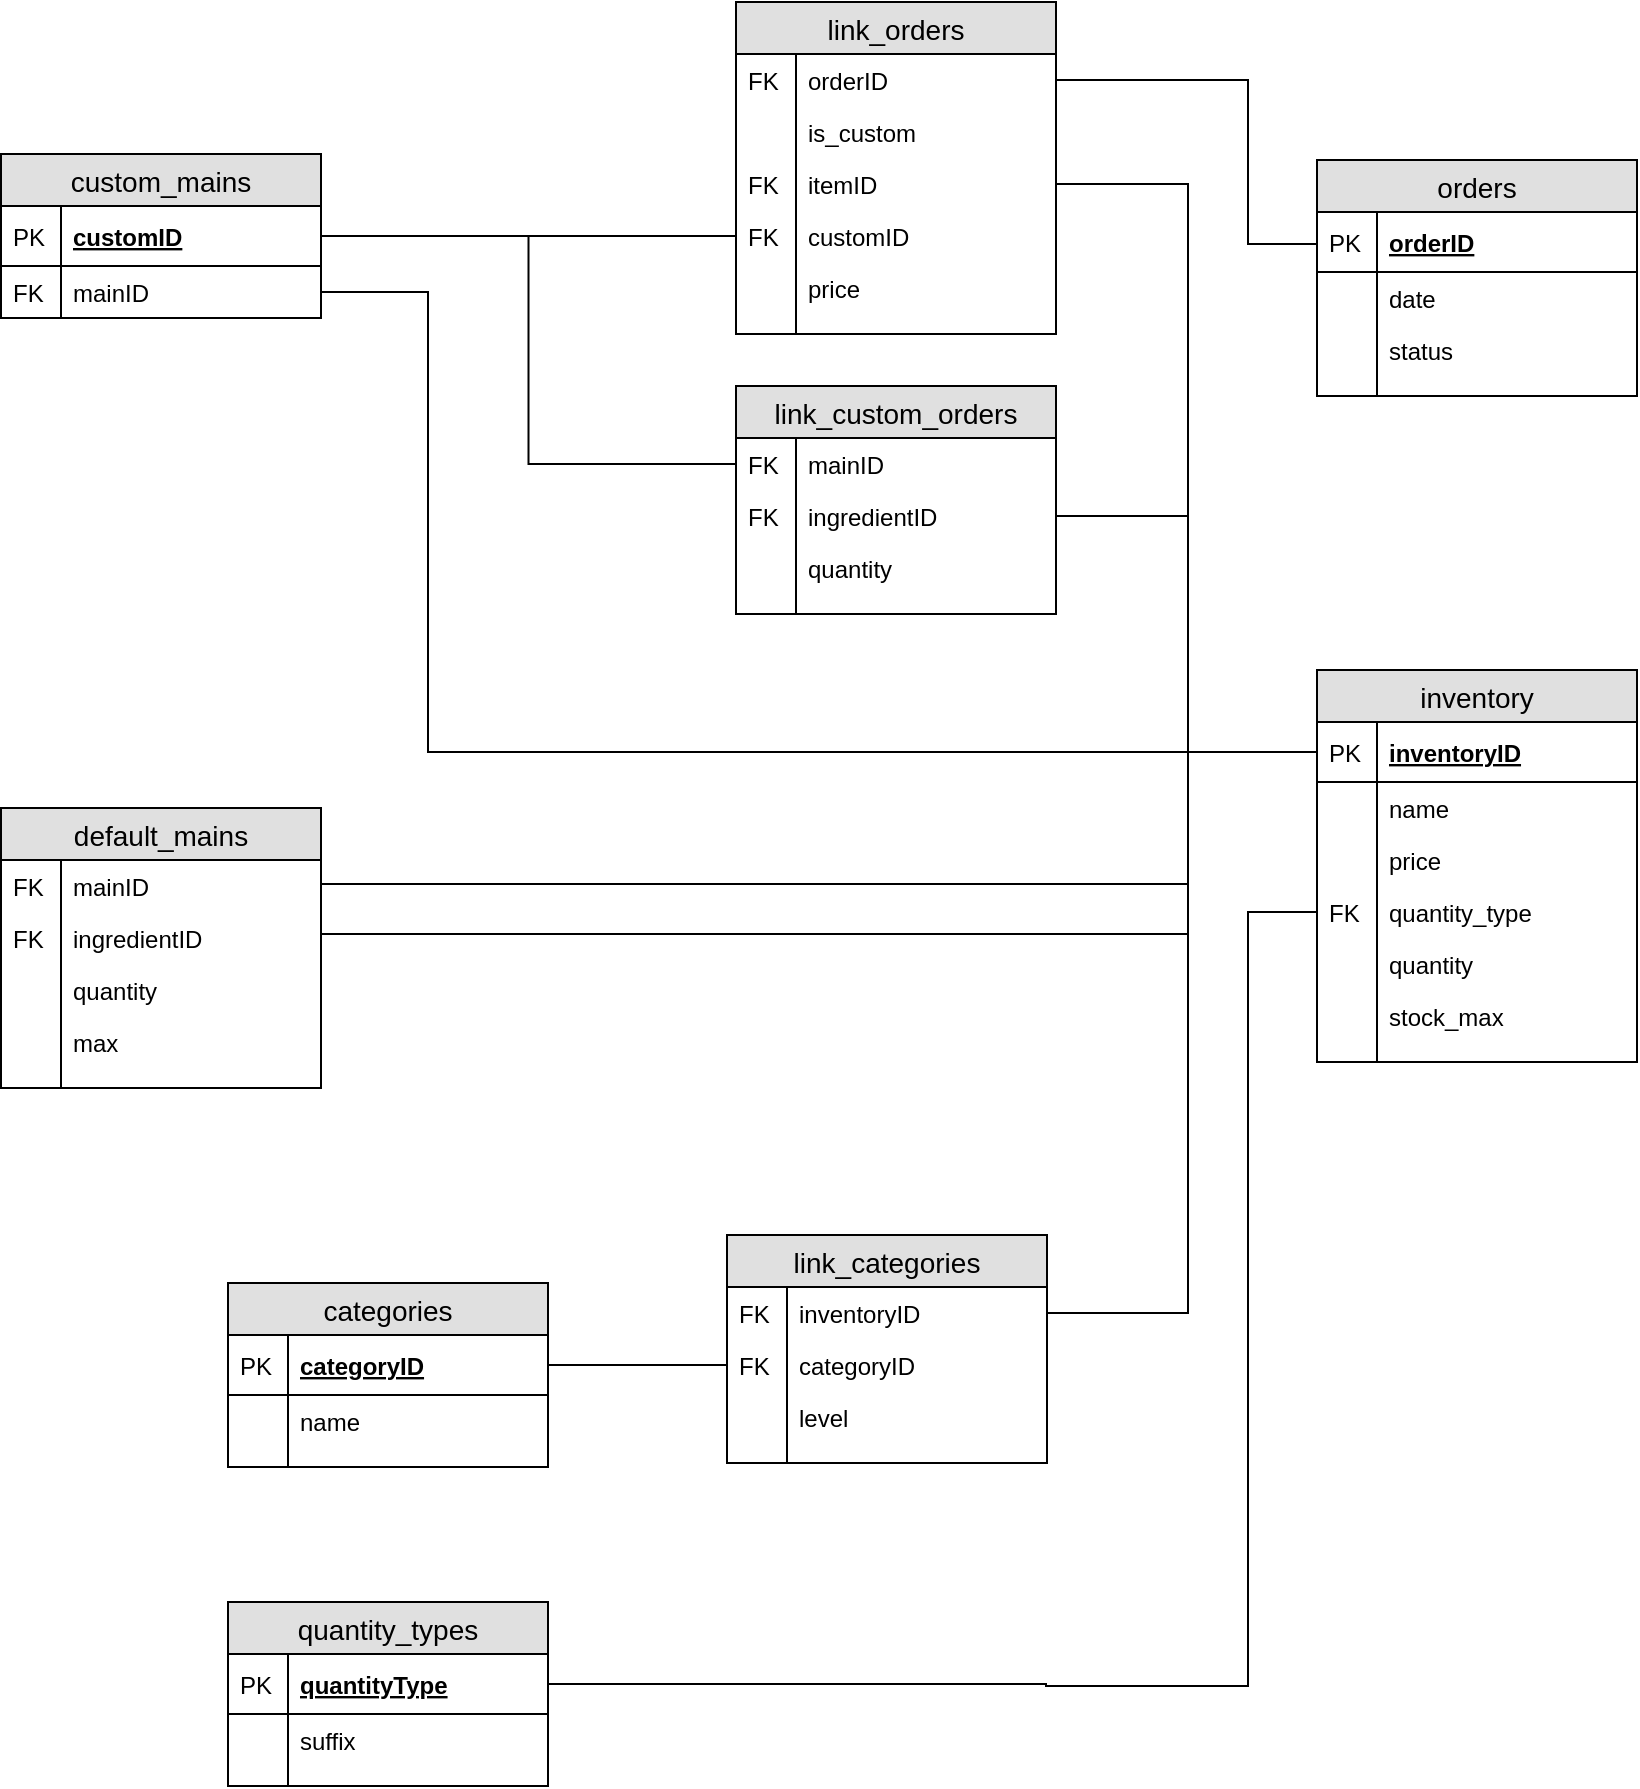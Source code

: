 <mxfile version="10.4.2"><diagram id="dgD5Felrx4GXBf240Mv9" name="Page-1"><mxGraphModel dx="1683" dy="2155" grid="0" gridSize="10" guides="1" tooltips="1" connect="1" arrows="1" fold="1" page="1" pageScale="1" pageWidth="800" pageHeight="1100" math="0" shadow="0"><root><mxCell id="0"/><mxCell id="1" parent="0"/><mxCell id="mhwOMoojBJf0Ck50rJVQ-7" value="link_custom_orders" style="swimlane;fontStyle=0;childLayout=stackLayout;horizontal=1;startSize=26;fillColor=#e0e0e0;horizontalStack=0;resizeParent=1;resizeParentMax=0;resizeLast=0;collapsible=1;marginBottom=0;swimlaneFillColor=#ffffff;align=center;fontSize=14;" parent="1" vertex="1"><mxGeometry x="644" y="157" width="160" height="114" as="geometry"/></mxCell><mxCell id="mhwOMoojBJf0Ck50rJVQ-10" value="mainID" style="shape=partialRectangle;top=0;left=0;right=0;bottom=0;align=left;verticalAlign=top;fillColor=none;spacingLeft=34;spacingRight=4;overflow=hidden;rotatable=0;points=[[0,0.5],[1,0.5]];portConstraint=eastwest;dropTarget=0;fontSize=12;" parent="mhwOMoojBJf0Ck50rJVQ-7" vertex="1"><mxGeometry y="26" width="160" height="26" as="geometry"/></mxCell><mxCell id="mhwOMoojBJf0Ck50rJVQ-11" value="FK" style="shape=partialRectangle;top=0;left=0;bottom=0;fillColor=none;align=left;verticalAlign=top;spacingLeft=4;spacingRight=4;overflow=hidden;rotatable=0;points=[];portConstraint=eastwest;part=1;fontSize=12;" parent="mhwOMoojBJf0Ck50rJVQ-10" vertex="1" connectable="0"><mxGeometry width="30" height="26" as="geometry"/></mxCell><mxCell id="mhwOMoojBJf0Ck50rJVQ-12" value="ingredientID" style="shape=partialRectangle;top=0;left=0;right=0;bottom=0;align=left;verticalAlign=top;fillColor=none;spacingLeft=34;spacingRight=4;overflow=hidden;rotatable=0;points=[[0,0.5],[1,0.5]];portConstraint=eastwest;dropTarget=0;fontSize=12;" parent="mhwOMoojBJf0Ck50rJVQ-7" vertex="1"><mxGeometry y="52" width="160" height="26" as="geometry"/></mxCell><mxCell id="mhwOMoojBJf0Ck50rJVQ-13" value="FK" style="shape=partialRectangle;top=0;left=0;bottom=0;fillColor=none;align=left;verticalAlign=top;spacingLeft=4;spacingRight=4;overflow=hidden;rotatable=0;points=[];portConstraint=eastwest;part=1;fontSize=12;" parent="mhwOMoojBJf0Ck50rJVQ-12" vertex="1" connectable="0"><mxGeometry width="30" height="26" as="geometry"/></mxCell><mxCell id="mhwOMoojBJf0Ck50rJVQ-14" value="quantity" style="shape=partialRectangle;top=0;left=0;right=0;bottom=0;align=left;verticalAlign=top;fillColor=none;spacingLeft=34;spacingRight=4;overflow=hidden;rotatable=0;points=[[0,0.5],[1,0.5]];portConstraint=eastwest;dropTarget=0;fontSize=12;" parent="mhwOMoojBJf0Ck50rJVQ-7" vertex="1"><mxGeometry y="78" width="160" height="26" as="geometry"/></mxCell><mxCell id="mhwOMoojBJf0Ck50rJVQ-15" value="" style="shape=partialRectangle;top=0;left=0;bottom=0;fillColor=none;align=left;verticalAlign=top;spacingLeft=4;spacingRight=4;overflow=hidden;rotatable=0;points=[];portConstraint=eastwest;part=1;fontSize=12;" parent="mhwOMoojBJf0Ck50rJVQ-14" vertex="1" connectable="0"><mxGeometry width="30" height="26" as="geometry"/></mxCell><mxCell id="mhwOMoojBJf0Ck50rJVQ-16" value="" style="shape=partialRectangle;top=0;left=0;right=0;bottom=0;align=left;verticalAlign=top;fillColor=none;spacingLeft=34;spacingRight=4;overflow=hidden;rotatable=0;points=[[0,0.5],[1,0.5]];portConstraint=eastwest;dropTarget=0;fontSize=12;" parent="mhwOMoojBJf0Ck50rJVQ-7" vertex="1"><mxGeometry y="104" width="160" height="10" as="geometry"/></mxCell><mxCell id="mhwOMoojBJf0Ck50rJVQ-17" value="" style="shape=partialRectangle;top=0;left=0;bottom=0;fillColor=none;align=left;verticalAlign=top;spacingLeft=4;spacingRight=4;overflow=hidden;rotatable=0;points=[];portConstraint=eastwest;part=1;fontSize=12;" parent="mhwOMoojBJf0Ck50rJVQ-16" vertex="1" connectable="0"><mxGeometry width="30" height="10" as="geometry"/></mxCell><mxCell id="mhwOMoojBJf0Ck50rJVQ-20" value="custom_mains" style="swimlane;fontStyle=0;childLayout=stackLayout;horizontal=1;startSize=26;fillColor=#e0e0e0;horizontalStack=0;resizeParent=1;resizeParentMax=0;resizeLast=0;collapsible=1;marginBottom=0;swimlaneFillColor=#ffffff;align=center;fontSize=14;" parent="1" vertex="1"><mxGeometry x="276.5" y="41" width="160" height="82" as="geometry"/></mxCell><mxCell id="mhwOMoojBJf0Ck50rJVQ-21" value="customID" style="shape=partialRectangle;top=0;left=0;right=0;bottom=1;align=left;verticalAlign=middle;fillColor=none;spacingLeft=34;spacingRight=4;overflow=hidden;rotatable=0;points=[[0,0.5],[1,0.5]];portConstraint=eastwest;dropTarget=0;fontStyle=5;fontSize=12;" parent="mhwOMoojBJf0Ck50rJVQ-20" vertex="1"><mxGeometry y="26" width="160" height="30" as="geometry"/></mxCell><mxCell id="mhwOMoojBJf0Ck50rJVQ-22" value="PK" style="shape=partialRectangle;top=0;left=0;bottom=0;fillColor=none;align=left;verticalAlign=middle;spacingLeft=4;spacingRight=4;overflow=hidden;rotatable=0;points=[];portConstraint=eastwest;part=1;fontSize=12;" parent="mhwOMoojBJf0Ck50rJVQ-21" vertex="1" connectable="0"><mxGeometry width="30" height="30" as="geometry"/></mxCell><mxCell id="mhwOMoojBJf0Ck50rJVQ-23" value="mainID" style="shape=partialRectangle;top=0;left=0;right=0;bottom=0;align=left;verticalAlign=top;fillColor=none;spacingLeft=34;spacingRight=4;overflow=hidden;rotatable=0;points=[[0,0.5],[1,0.5]];portConstraint=eastwest;dropTarget=0;fontSize=12;" parent="mhwOMoojBJf0Ck50rJVQ-20" vertex="1"><mxGeometry y="56" width="160" height="26" as="geometry"/></mxCell><mxCell id="mhwOMoojBJf0Ck50rJVQ-24" value="FK" style="shape=partialRectangle;top=0;left=0;bottom=0;fillColor=none;align=left;verticalAlign=top;spacingLeft=4;spacingRight=4;overflow=hidden;rotatable=0;points=[];portConstraint=eastwest;part=1;fontSize=12;" parent="mhwOMoojBJf0Ck50rJVQ-23" vertex="1" connectable="0"><mxGeometry width="30" height="26" as="geometry"/></mxCell><mxCell id="mhwOMoojBJf0Ck50rJVQ-31" value="default_mains" style="swimlane;fontStyle=0;childLayout=stackLayout;horizontal=1;startSize=26;fillColor=#e0e0e0;horizontalStack=0;resizeParent=1;resizeParentMax=0;resizeLast=0;collapsible=1;marginBottom=0;swimlaneFillColor=#ffffff;align=center;fontSize=14;" parent="1" vertex="1"><mxGeometry x="276.5" y="368" width="160" height="140" as="geometry"/></mxCell><mxCell id="mhwOMoojBJf0Ck50rJVQ-34" value="mainID" style="shape=partialRectangle;top=0;left=0;right=0;bottom=0;align=left;verticalAlign=top;fillColor=none;spacingLeft=34;spacingRight=4;overflow=hidden;rotatable=0;points=[[0,0.5],[1,0.5]];portConstraint=eastwest;dropTarget=0;fontSize=12;" parent="mhwOMoojBJf0Ck50rJVQ-31" vertex="1"><mxGeometry y="26" width="160" height="26" as="geometry"/></mxCell><mxCell id="mhwOMoojBJf0Ck50rJVQ-35" value="FK" style="shape=partialRectangle;top=0;left=0;bottom=0;fillColor=none;align=left;verticalAlign=top;spacingLeft=4;spacingRight=4;overflow=hidden;rotatable=0;points=[];portConstraint=eastwest;part=1;fontSize=12;" parent="mhwOMoojBJf0Ck50rJVQ-34" vertex="1" connectable="0"><mxGeometry width="30" height="26" as="geometry"/></mxCell><mxCell id="mhwOMoojBJf0Ck50rJVQ-36" value="ingredientID" style="shape=partialRectangle;top=0;left=0;right=0;bottom=0;align=left;verticalAlign=top;fillColor=none;spacingLeft=34;spacingRight=4;overflow=hidden;rotatable=0;points=[[0,0.5],[1,0.5]];portConstraint=eastwest;dropTarget=0;fontSize=12;" parent="mhwOMoojBJf0Ck50rJVQ-31" vertex="1"><mxGeometry y="52" width="160" height="26" as="geometry"/></mxCell><mxCell id="mhwOMoojBJf0Ck50rJVQ-37" value="FK" style="shape=partialRectangle;top=0;left=0;bottom=0;fillColor=none;align=left;verticalAlign=top;spacingLeft=4;spacingRight=4;overflow=hidden;rotatable=0;points=[];portConstraint=eastwest;part=1;fontSize=12;" parent="mhwOMoojBJf0Ck50rJVQ-36" vertex="1" connectable="0"><mxGeometry width="30" height="26" as="geometry"/></mxCell><mxCell id="mhwOMoojBJf0Ck50rJVQ-38" value="quantity" style="shape=partialRectangle;top=0;left=0;right=0;bottom=0;align=left;verticalAlign=top;fillColor=none;spacingLeft=34;spacingRight=4;overflow=hidden;rotatable=0;points=[[0,0.5],[1,0.5]];portConstraint=eastwest;dropTarget=0;fontSize=12;" parent="mhwOMoojBJf0Ck50rJVQ-31" vertex="1"><mxGeometry y="78" width="160" height="26" as="geometry"/></mxCell><mxCell id="mhwOMoojBJf0Ck50rJVQ-39" value="" style="shape=partialRectangle;top=0;left=0;bottom=0;fillColor=none;align=left;verticalAlign=top;spacingLeft=4;spacingRight=4;overflow=hidden;rotatable=0;points=[];portConstraint=eastwest;part=1;fontSize=12;" parent="mhwOMoojBJf0Ck50rJVQ-38" vertex="1" connectable="0"><mxGeometry width="30" height="26" as="geometry"/></mxCell><mxCell id="mhwOMoojBJf0Ck50rJVQ-42" value="max" style="shape=partialRectangle;top=0;left=0;right=0;bottom=0;align=left;verticalAlign=top;fillColor=none;spacingLeft=34;spacingRight=4;overflow=hidden;rotatable=0;points=[[0,0.5],[1,0.5]];portConstraint=eastwest;dropTarget=0;fontSize=12;" parent="mhwOMoojBJf0Ck50rJVQ-31" vertex="1"><mxGeometry y="104" width="160" height="26" as="geometry"/></mxCell><mxCell id="mhwOMoojBJf0Ck50rJVQ-43" value="" style="shape=partialRectangle;top=0;left=0;bottom=0;fillColor=none;align=left;verticalAlign=top;spacingLeft=4;spacingRight=4;overflow=hidden;rotatable=0;points=[];portConstraint=eastwest;part=1;fontSize=12;" parent="mhwOMoojBJf0Ck50rJVQ-42" vertex="1" connectable="0"><mxGeometry width="30" height="26" as="geometry"/></mxCell><mxCell id="mhwOMoojBJf0Ck50rJVQ-40" value="" style="shape=partialRectangle;top=0;left=0;right=0;bottom=0;align=left;verticalAlign=top;fillColor=none;spacingLeft=34;spacingRight=4;overflow=hidden;rotatable=0;points=[[0,0.5],[1,0.5]];portConstraint=eastwest;dropTarget=0;fontSize=12;" parent="mhwOMoojBJf0Ck50rJVQ-31" vertex="1"><mxGeometry y="130" width="160" height="10" as="geometry"/></mxCell><mxCell id="mhwOMoojBJf0Ck50rJVQ-41" value="" style="shape=partialRectangle;top=0;left=0;bottom=0;fillColor=none;align=left;verticalAlign=top;spacingLeft=4;spacingRight=4;overflow=hidden;rotatable=0;points=[];portConstraint=eastwest;part=1;fontSize=12;" parent="mhwOMoojBJf0Ck50rJVQ-40" vertex="1" connectable="0"><mxGeometry width="30" height="10" as="geometry"/></mxCell><mxCell id="mhwOMoojBJf0Ck50rJVQ-44" value="inventory" style="swimlane;fontStyle=0;childLayout=stackLayout;horizontal=1;startSize=26;fillColor=#e0e0e0;horizontalStack=0;resizeParent=1;resizeParentMax=0;resizeLast=0;collapsible=1;marginBottom=0;swimlaneFillColor=#ffffff;align=center;fontSize=14;" parent="1" vertex="1"><mxGeometry x="934.5" y="299" width="160" height="196" as="geometry"/></mxCell><mxCell id="mhwOMoojBJf0Ck50rJVQ-45" value="inventoryID" style="shape=partialRectangle;top=0;left=0;right=0;bottom=1;align=left;verticalAlign=middle;fillColor=none;spacingLeft=34;spacingRight=4;overflow=hidden;rotatable=0;points=[[0,0.5],[1,0.5]];portConstraint=eastwest;dropTarget=0;fontStyle=5;fontSize=12;" parent="mhwOMoojBJf0Ck50rJVQ-44" vertex="1"><mxGeometry y="26" width="160" height="30" as="geometry"/></mxCell><mxCell id="mhwOMoojBJf0Ck50rJVQ-46" value="PK" style="shape=partialRectangle;top=0;left=0;bottom=0;fillColor=none;align=left;verticalAlign=middle;spacingLeft=4;spacingRight=4;overflow=hidden;rotatable=0;points=[];portConstraint=eastwest;part=1;fontSize=12;" parent="mhwOMoojBJf0Ck50rJVQ-45" vertex="1" connectable="0"><mxGeometry width="30" height="30" as="geometry"/></mxCell><mxCell id="mhwOMoojBJf0Ck50rJVQ-47" value="name" style="shape=partialRectangle;top=0;left=0;right=0;bottom=0;align=left;verticalAlign=top;fillColor=none;spacingLeft=34;spacingRight=4;overflow=hidden;rotatable=0;points=[[0,0.5],[1,0.5]];portConstraint=eastwest;dropTarget=0;fontSize=12;" parent="mhwOMoojBJf0Ck50rJVQ-44" vertex="1"><mxGeometry y="56" width="160" height="26" as="geometry"/></mxCell><mxCell id="mhwOMoojBJf0Ck50rJVQ-48" value="" style="shape=partialRectangle;top=0;left=0;bottom=0;fillColor=none;align=left;verticalAlign=top;spacingLeft=4;spacingRight=4;overflow=hidden;rotatable=0;points=[];portConstraint=eastwest;part=1;fontSize=12;" parent="mhwOMoojBJf0Ck50rJVQ-47" vertex="1" connectable="0"><mxGeometry width="30" height="26" as="geometry"/></mxCell><mxCell id="mhwOMoojBJf0Ck50rJVQ-49" value="price" style="shape=partialRectangle;top=0;left=0;right=0;bottom=0;align=left;verticalAlign=top;fillColor=none;spacingLeft=34;spacingRight=4;overflow=hidden;rotatable=0;points=[[0,0.5],[1,0.5]];portConstraint=eastwest;dropTarget=0;fontSize=12;" parent="mhwOMoojBJf0Ck50rJVQ-44" vertex="1"><mxGeometry y="82" width="160" height="26" as="geometry"/></mxCell><mxCell id="mhwOMoojBJf0Ck50rJVQ-50" value="" style="shape=partialRectangle;top=0;left=0;bottom=0;fillColor=none;align=left;verticalAlign=top;spacingLeft=4;spacingRight=4;overflow=hidden;rotatable=0;points=[];portConstraint=eastwest;part=1;fontSize=12;" parent="mhwOMoojBJf0Ck50rJVQ-49" vertex="1" connectable="0"><mxGeometry width="30" height="26" as="geometry"/></mxCell><mxCell id="mhwOMoojBJf0Ck50rJVQ-51" value="quantity_type" style="shape=partialRectangle;top=0;left=0;right=0;bottom=0;align=left;verticalAlign=top;fillColor=none;spacingLeft=34;spacingRight=4;overflow=hidden;rotatable=0;points=[[0,0.5],[1,0.5]];portConstraint=eastwest;dropTarget=0;fontSize=12;" parent="mhwOMoojBJf0Ck50rJVQ-44" vertex="1"><mxGeometry y="108" width="160" height="26" as="geometry"/></mxCell><mxCell id="mhwOMoojBJf0Ck50rJVQ-52" value="FK" style="shape=partialRectangle;top=0;left=0;bottom=0;fillColor=none;align=left;verticalAlign=top;spacingLeft=4;spacingRight=4;overflow=hidden;rotatable=0;points=[];portConstraint=eastwest;part=1;fontSize=12;" parent="mhwOMoojBJf0Ck50rJVQ-51" vertex="1" connectable="0"><mxGeometry width="30" height="26" as="geometry"/></mxCell><mxCell id="mhwOMoojBJf0Ck50rJVQ-55" value="quantity" style="shape=partialRectangle;top=0;left=0;right=0;bottom=0;align=left;verticalAlign=top;fillColor=none;spacingLeft=34;spacingRight=4;overflow=hidden;rotatable=0;points=[[0,0.5],[1,0.5]];portConstraint=eastwest;dropTarget=0;fontSize=12;" parent="mhwOMoojBJf0Ck50rJVQ-44" vertex="1"><mxGeometry y="134" width="160" height="26" as="geometry"/></mxCell><mxCell id="mhwOMoojBJf0Ck50rJVQ-56" value="" style="shape=partialRectangle;top=0;left=0;bottom=0;fillColor=none;align=left;verticalAlign=top;spacingLeft=4;spacingRight=4;overflow=hidden;rotatable=0;points=[];portConstraint=eastwest;part=1;fontSize=12;" parent="mhwOMoojBJf0Ck50rJVQ-55" vertex="1" connectable="0"><mxGeometry width="30" height="26" as="geometry"/></mxCell><mxCell id="mhwOMoojBJf0Ck50rJVQ-57" value="stock_max" style="shape=partialRectangle;top=0;left=0;right=0;bottom=0;align=left;verticalAlign=top;fillColor=none;spacingLeft=34;spacingRight=4;overflow=hidden;rotatable=0;points=[[0,0.5],[1,0.5]];portConstraint=eastwest;dropTarget=0;fontSize=12;" parent="mhwOMoojBJf0Ck50rJVQ-44" vertex="1"><mxGeometry y="160" width="160" height="26" as="geometry"/></mxCell><mxCell id="mhwOMoojBJf0Ck50rJVQ-58" value="" style="shape=partialRectangle;top=0;left=0;bottom=0;fillColor=none;align=left;verticalAlign=top;spacingLeft=4;spacingRight=4;overflow=hidden;rotatable=0;points=[];portConstraint=eastwest;part=1;fontSize=12;" parent="mhwOMoojBJf0Ck50rJVQ-57" vertex="1" connectable="0"><mxGeometry width="30" height="26" as="geometry"/></mxCell><mxCell id="mhwOMoojBJf0Ck50rJVQ-53" value="" style="shape=partialRectangle;top=0;left=0;right=0;bottom=0;align=left;verticalAlign=top;fillColor=none;spacingLeft=34;spacingRight=4;overflow=hidden;rotatable=0;points=[[0,0.5],[1,0.5]];portConstraint=eastwest;dropTarget=0;fontSize=12;" parent="mhwOMoojBJf0Ck50rJVQ-44" vertex="1"><mxGeometry y="186" width="160" height="10" as="geometry"/></mxCell><mxCell id="mhwOMoojBJf0Ck50rJVQ-54" value="" style="shape=partialRectangle;top=0;left=0;bottom=0;fillColor=none;align=left;verticalAlign=top;spacingLeft=4;spacingRight=4;overflow=hidden;rotatable=0;points=[];portConstraint=eastwest;part=1;fontSize=12;" parent="mhwOMoojBJf0Ck50rJVQ-53" vertex="1" connectable="0"><mxGeometry width="30" height="10" as="geometry"/></mxCell><mxCell id="mhwOMoojBJf0Ck50rJVQ-59" value="link_orders" style="swimlane;fontStyle=0;childLayout=stackLayout;horizontal=1;startSize=26;fillColor=#e0e0e0;horizontalStack=0;resizeParent=1;resizeParentMax=0;resizeLast=0;collapsible=1;marginBottom=0;swimlaneFillColor=#ffffff;align=center;fontSize=14;" parent="1" vertex="1"><mxGeometry x="644" y="-35" width="160" height="166" as="geometry"/></mxCell><mxCell id="mhwOMoojBJf0Ck50rJVQ-62" value="orderID" style="shape=partialRectangle;top=0;left=0;right=0;bottom=0;align=left;verticalAlign=top;fillColor=none;spacingLeft=34;spacingRight=4;overflow=hidden;rotatable=0;points=[[0,0.5],[1,0.5]];portConstraint=eastwest;dropTarget=0;fontSize=12;" parent="mhwOMoojBJf0Ck50rJVQ-59" vertex="1"><mxGeometry y="26" width="160" height="26" as="geometry"/></mxCell><mxCell id="mhwOMoojBJf0Ck50rJVQ-63" value="FK" style="shape=partialRectangle;top=0;left=0;bottom=0;fillColor=none;align=left;verticalAlign=top;spacingLeft=4;spacingRight=4;overflow=hidden;rotatable=0;points=[];portConstraint=eastwest;part=1;fontSize=12;" parent="mhwOMoojBJf0Ck50rJVQ-62" vertex="1" connectable="0"><mxGeometry width="30" height="26" as="geometry"/></mxCell><mxCell id="mhwOMoojBJf0Ck50rJVQ-64" value="is_custom" style="shape=partialRectangle;top=0;left=0;right=0;bottom=0;align=left;verticalAlign=top;fillColor=none;spacingLeft=34;spacingRight=4;overflow=hidden;rotatable=0;points=[[0,0.5],[1,0.5]];portConstraint=eastwest;dropTarget=0;fontSize=12;" parent="mhwOMoojBJf0Ck50rJVQ-59" vertex="1"><mxGeometry y="52" width="160" height="26" as="geometry"/></mxCell><mxCell id="mhwOMoojBJf0Ck50rJVQ-65" value="" style="shape=partialRectangle;top=0;left=0;bottom=0;fillColor=none;align=left;verticalAlign=top;spacingLeft=4;spacingRight=4;overflow=hidden;rotatable=0;points=[];portConstraint=eastwest;part=1;fontSize=12;" parent="mhwOMoojBJf0Ck50rJVQ-64" vertex="1" connectable="0"><mxGeometry width="30" height="26" as="geometry"/></mxCell><mxCell id="mhwOMoojBJf0Ck50rJVQ-66" value="itemID" style="shape=partialRectangle;top=0;left=0;right=0;bottom=0;align=left;verticalAlign=top;fillColor=none;spacingLeft=34;spacingRight=4;overflow=hidden;rotatable=0;points=[[0,0.5],[1,0.5]];portConstraint=eastwest;dropTarget=0;fontSize=12;" parent="mhwOMoojBJf0Ck50rJVQ-59" vertex="1"><mxGeometry y="78" width="160" height="26" as="geometry"/></mxCell><mxCell id="mhwOMoojBJf0Ck50rJVQ-67" value="FK" style="shape=partialRectangle;top=0;left=0;bottom=0;fillColor=none;align=left;verticalAlign=top;spacingLeft=4;spacingRight=4;overflow=hidden;rotatable=0;points=[];portConstraint=eastwest;part=1;fontSize=12;" parent="mhwOMoojBJf0Ck50rJVQ-66" vertex="1" connectable="0"><mxGeometry width="30" height="26" as="geometry"/></mxCell><mxCell id="mLKlaCEtSFrHZwKa6Mpy-75" value="customID" style="shape=partialRectangle;top=0;left=0;right=0;bottom=0;align=left;verticalAlign=top;fillColor=none;spacingLeft=34;spacingRight=4;overflow=hidden;rotatable=0;points=[[0,0.5],[1,0.5]];portConstraint=eastwest;dropTarget=0;fontSize=12;" parent="mhwOMoojBJf0Ck50rJVQ-59" vertex="1"><mxGeometry y="104" width="160" height="26" as="geometry"/></mxCell><mxCell id="mLKlaCEtSFrHZwKa6Mpy-76" value="FK" style="shape=partialRectangle;top=0;left=0;bottom=0;fillColor=none;align=left;verticalAlign=top;spacingLeft=4;spacingRight=4;overflow=hidden;rotatable=0;points=[];portConstraint=eastwest;part=1;fontSize=12;" parent="mLKlaCEtSFrHZwKa6Mpy-75" vertex="1" connectable="0"><mxGeometry width="30" height="26" as="geometry"/></mxCell><mxCell id="mhwOMoojBJf0Ck50rJVQ-70" value="price" style="shape=partialRectangle;top=0;left=0;right=0;bottom=0;align=left;verticalAlign=top;fillColor=none;spacingLeft=34;spacingRight=4;overflow=hidden;rotatable=0;points=[[0,0.5],[1,0.5]];portConstraint=eastwest;dropTarget=0;fontSize=12;" parent="mhwOMoojBJf0Ck50rJVQ-59" vertex="1"><mxGeometry y="130" width="160" height="26" as="geometry"/></mxCell><mxCell id="mhwOMoojBJf0Ck50rJVQ-71" value="" style="shape=partialRectangle;top=0;left=0;bottom=0;fillColor=none;align=left;verticalAlign=top;spacingLeft=4;spacingRight=4;overflow=hidden;rotatable=0;points=[];portConstraint=eastwest;part=1;fontSize=12;" parent="mhwOMoojBJf0Ck50rJVQ-70" vertex="1" connectable="0"><mxGeometry width="30" height="26" as="geometry"/></mxCell><mxCell id="mhwOMoojBJf0Ck50rJVQ-68" value="" style="shape=partialRectangle;top=0;left=0;right=0;bottom=0;align=left;verticalAlign=top;fillColor=none;spacingLeft=34;spacingRight=4;overflow=hidden;rotatable=0;points=[[0,0.5],[1,0.5]];portConstraint=eastwest;dropTarget=0;fontSize=12;" parent="mhwOMoojBJf0Ck50rJVQ-59" vertex="1"><mxGeometry y="156" width="160" height="10" as="geometry"/></mxCell><mxCell id="mhwOMoojBJf0Ck50rJVQ-69" value="" style="shape=partialRectangle;top=0;left=0;bottom=0;fillColor=none;align=left;verticalAlign=top;spacingLeft=4;spacingRight=4;overflow=hidden;rotatable=0;points=[];portConstraint=eastwest;part=1;fontSize=12;" parent="mhwOMoojBJf0Ck50rJVQ-68" vertex="1" connectable="0"><mxGeometry width="30" height="10" as="geometry"/></mxCell><mxCell id="mhwOMoojBJf0Ck50rJVQ-72" value="categories" style="swimlane;fontStyle=0;childLayout=stackLayout;horizontal=1;startSize=26;fillColor=#e0e0e0;horizontalStack=0;resizeParent=1;resizeParentMax=0;resizeLast=0;collapsible=1;marginBottom=0;swimlaneFillColor=#ffffff;align=center;fontSize=14;" parent="1" vertex="1"><mxGeometry x="390" y="605.5" width="160" height="92" as="geometry"/></mxCell><mxCell id="mhwOMoojBJf0Ck50rJVQ-73" value="categoryID" style="shape=partialRectangle;top=0;left=0;right=0;bottom=1;align=left;verticalAlign=middle;fillColor=none;spacingLeft=34;spacingRight=4;overflow=hidden;rotatable=0;points=[[0,0.5],[1,0.5]];portConstraint=eastwest;dropTarget=0;fontStyle=5;fontSize=12;" parent="mhwOMoojBJf0Ck50rJVQ-72" vertex="1"><mxGeometry y="26" width="160" height="30" as="geometry"/></mxCell><mxCell id="mhwOMoojBJf0Ck50rJVQ-74" value="PK" style="shape=partialRectangle;top=0;left=0;bottom=0;fillColor=none;align=left;verticalAlign=middle;spacingLeft=4;spacingRight=4;overflow=hidden;rotatable=0;points=[];portConstraint=eastwest;part=1;fontSize=12;" parent="mhwOMoojBJf0Ck50rJVQ-73" vertex="1" connectable="0"><mxGeometry width="30" height="30" as="geometry"/></mxCell><mxCell id="mhwOMoojBJf0Ck50rJVQ-75" value="name&#10;" style="shape=partialRectangle;top=0;left=0;right=0;bottom=0;align=left;verticalAlign=top;fillColor=none;spacingLeft=34;spacingRight=4;overflow=hidden;rotatable=0;points=[[0,0.5],[1,0.5]];portConstraint=eastwest;dropTarget=0;fontSize=12;" parent="mhwOMoojBJf0Ck50rJVQ-72" vertex="1"><mxGeometry y="56" width="160" height="26" as="geometry"/></mxCell><mxCell id="mhwOMoojBJf0Ck50rJVQ-76" value="" style="shape=partialRectangle;top=0;left=0;bottom=0;fillColor=none;align=left;verticalAlign=top;spacingLeft=4;spacingRight=4;overflow=hidden;rotatable=0;points=[];portConstraint=eastwest;part=1;fontSize=12;" parent="mhwOMoojBJf0Ck50rJVQ-75" vertex="1" connectable="0"><mxGeometry width="30" height="26" as="geometry"/></mxCell><mxCell id="mhwOMoojBJf0Ck50rJVQ-81" value="" style="shape=partialRectangle;top=0;left=0;right=0;bottom=0;align=left;verticalAlign=top;fillColor=none;spacingLeft=34;spacingRight=4;overflow=hidden;rotatable=0;points=[[0,0.5],[1,0.5]];portConstraint=eastwest;dropTarget=0;fontSize=12;" parent="mhwOMoojBJf0Ck50rJVQ-72" vertex="1"><mxGeometry y="82" width="160" height="10" as="geometry"/></mxCell><mxCell id="mhwOMoojBJf0Ck50rJVQ-82" value="" style="shape=partialRectangle;top=0;left=0;bottom=0;fillColor=none;align=left;verticalAlign=top;spacingLeft=4;spacingRight=4;overflow=hidden;rotatable=0;points=[];portConstraint=eastwest;part=1;fontSize=12;" parent="mhwOMoojBJf0Ck50rJVQ-81" vertex="1" connectable="0"><mxGeometry width="30" height="10" as="geometry"/></mxCell><mxCell id="mhwOMoojBJf0Ck50rJVQ-83" value="orders" style="swimlane;fontStyle=0;childLayout=stackLayout;horizontal=1;startSize=26;fillColor=#e0e0e0;horizontalStack=0;resizeParent=1;resizeParentMax=0;resizeLast=0;collapsible=1;marginBottom=0;swimlaneFillColor=#ffffff;align=center;fontSize=14;" parent="1" vertex="1"><mxGeometry x="934.5" y="44" width="160" height="118" as="geometry"/></mxCell><mxCell id="mhwOMoojBJf0Ck50rJVQ-84" value="orderID" style="shape=partialRectangle;top=0;left=0;right=0;bottom=1;align=left;verticalAlign=middle;fillColor=none;spacingLeft=34;spacingRight=4;overflow=hidden;rotatable=0;points=[[0,0.5],[1,0.5]];portConstraint=eastwest;dropTarget=0;fontStyle=5;fontSize=12;strokeColor=#000000;" parent="mhwOMoojBJf0Ck50rJVQ-83" vertex="1"><mxGeometry y="26" width="160" height="30" as="geometry"/></mxCell><mxCell id="mhwOMoojBJf0Ck50rJVQ-85" value="PK" style="shape=partialRectangle;top=0;left=0;bottom=0;fillColor=none;align=left;verticalAlign=middle;spacingLeft=4;spacingRight=4;overflow=hidden;rotatable=0;points=[];portConstraint=eastwest;part=1;fontSize=12;" parent="mhwOMoojBJf0Ck50rJVQ-84" vertex="1" connectable="0"><mxGeometry width="30" height="30" as="geometry"/></mxCell><mxCell id="mhwOMoojBJf0Ck50rJVQ-86" value="date" style="shape=partialRectangle;top=0;left=0;right=0;bottom=0;align=left;verticalAlign=top;fillColor=none;spacingLeft=34;spacingRight=4;overflow=hidden;rotatable=0;points=[[0,0.5],[1,0.5]];portConstraint=eastwest;dropTarget=0;fontSize=12;strokeColor=none;" parent="mhwOMoojBJf0Ck50rJVQ-83" vertex="1"><mxGeometry y="56" width="160" height="26" as="geometry"/></mxCell><mxCell id="mhwOMoojBJf0Ck50rJVQ-87" value="" style="shape=partialRectangle;top=0;left=0;bottom=0;fillColor=none;align=left;verticalAlign=top;spacingLeft=4;spacingRight=4;overflow=hidden;rotatable=0;points=[];portConstraint=eastwest;part=1;fontSize=12;" parent="mhwOMoojBJf0Ck50rJVQ-86" vertex="1" connectable="0"><mxGeometry width="30" height="26" as="geometry"/></mxCell><mxCell id="mhwOMoojBJf0Ck50rJVQ-88" value="status" style="shape=partialRectangle;top=0;left=0;right=0;bottom=0;align=left;verticalAlign=top;fillColor=none;spacingLeft=34;spacingRight=4;overflow=hidden;rotatable=0;points=[[0,0.5],[1,0.5]];portConstraint=eastwest;dropTarget=0;fontSize=12;" parent="mhwOMoojBJf0Ck50rJVQ-83" vertex="1"><mxGeometry y="82" width="160" height="26" as="geometry"/></mxCell><mxCell id="mhwOMoojBJf0Ck50rJVQ-89" value="" style="shape=partialRectangle;top=0;left=0;bottom=0;fillColor=none;align=left;verticalAlign=top;spacingLeft=4;spacingRight=4;overflow=hidden;rotatable=0;points=[];portConstraint=eastwest;part=1;fontSize=12;" parent="mhwOMoojBJf0Ck50rJVQ-88" vertex="1" connectable="0"><mxGeometry width="30" height="26" as="geometry"/></mxCell><mxCell id="mhwOMoojBJf0Ck50rJVQ-92" value="" style="shape=partialRectangle;top=0;left=0;right=0;bottom=0;align=left;verticalAlign=top;fillColor=none;spacingLeft=34;spacingRight=4;overflow=hidden;rotatable=0;points=[[0,0.5],[1,0.5]];portConstraint=eastwest;dropTarget=0;fontSize=12;" parent="mhwOMoojBJf0Ck50rJVQ-83" vertex="1"><mxGeometry y="108" width="160" height="10" as="geometry"/></mxCell><mxCell id="mhwOMoojBJf0Ck50rJVQ-93" value="" style="shape=partialRectangle;top=0;left=0;bottom=0;fillColor=none;align=left;verticalAlign=top;spacingLeft=4;spacingRight=4;overflow=hidden;rotatable=0;points=[];portConstraint=eastwest;part=1;fontSize=12;" parent="mhwOMoojBJf0Ck50rJVQ-92" vertex="1" connectable="0"><mxGeometry width="30" height="10" as="geometry"/></mxCell><mxCell id="mLKlaCEtSFrHZwKa6Mpy-78" style="edgeStyle=orthogonalEdgeStyle;rounded=0;orthogonalLoop=1;jettySize=auto;html=1;entryX=0;entryY=0.5;entryDx=0;entryDy=0;endArrow=none;endFill=0;" parent="1" source="mhwOMoojBJf0Ck50rJVQ-62" target="mhwOMoojBJf0Ck50rJVQ-84" edge="1"><mxGeometry relative="1" as="geometry"><Array as="points"><mxPoint x="900" y="4"/><mxPoint x="900" y="86"/></Array></mxGeometry></mxCell><mxCell id="mLKlaCEtSFrHZwKa6Mpy-92" style="edgeStyle=orthogonalEdgeStyle;rounded=0;orthogonalLoop=1;jettySize=auto;html=1;exitX=1;exitY=0.5;exitDx=0;exitDy=0;entryX=0;entryY=0.5;entryDx=0;entryDy=0;endArrow=none;endFill=0;" parent="1" source="mhwOMoojBJf0Ck50rJVQ-12" target="mhwOMoojBJf0Ck50rJVQ-45" edge="1"><mxGeometry relative="1" as="geometry"><Array as="points"><mxPoint x="870" y="222"/><mxPoint x="870" y="340"/></Array></mxGeometry></mxCell><mxCell id="mLKlaCEtSFrHZwKa6Mpy-93" style="edgeStyle=orthogonalEdgeStyle;rounded=0;orthogonalLoop=1;jettySize=auto;html=1;exitX=1;exitY=0.5;exitDx=0;exitDy=0;entryX=0;entryY=0.5;entryDx=0;entryDy=0;endArrow=none;endFill=0;" parent="1" source="mhwOMoojBJf0Ck50rJVQ-21" target="mLKlaCEtSFrHZwKa6Mpy-75" edge="1"><mxGeometry relative="1" as="geometry"/></mxCell><mxCell id="mLKlaCEtSFrHZwKa6Mpy-94" style="edgeStyle=orthogonalEdgeStyle;rounded=0;orthogonalLoop=1;jettySize=auto;html=1;exitX=1;exitY=0.5;exitDx=0;exitDy=0;entryX=0;entryY=0.5;entryDx=0;entryDy=0;endArrow=none;endFill=0;" parent="1" source="mhwOMoojBJf0Ck50rJVQ-21" target="mhwOMoojBJf0Ck50rJVQ-10" edge="1"><mxGeometry relative="1" as="geometry"/></mxCell><mxCell id="mLKlaCEtSFrHZwKa6Mpy-99" style="edgeStyle=orthogonalEdgeStyle;rounded=0;orthogonalLoop=1;jettySize=auto;html=1;exitX=1;exitY=0.5;exitDx=0;exitDy=0;entryX=0;entryY=0.5;entryDx=0;entryDy=0;endArrow=none;endFill=0;" parent="1" source="mhwOMoojBJf0Ck50rJVQ-66" target="mhwOMoojBJf0Ck50rJVQ-45" edge="1"><mxGeometry relative="1" as="geometry"><Array as="points"><mxPoint x="870" y="56"/><mxPoint x="870" y="340"/></Array></mxGeometry></mxCell><mxCell id="VjFCI0lB83X-p25rbGzX-1" value="quantity_types" style="swimlane;fontStyle=0;childLayout=stackLayout;horizontal=1;startSize=26;fillColor=#e0e0e0;horizontalStack=0;resizeParent=1;resizeParentMax=0;resizeLast=0;collapsible=1;marginBottom=0;swimlaneFillColor=#ffffff;align=center;fontSize=14;" parent="1" vertex="1"><mxGeometry x="390" y="765" width="160" height="92" as="geometry"/></mxCell><mxCell id="VjFCI0lB83X-p25rbGzX-2" value="quantityType" style="shape=partialRectangle;top=0;left=0;right=0;bottom=1;align=left;verticalAlign=middle;fillColor=none;spacingLeft=34;spacingRight=4;overflow=hidden;rotatable=0;points=[[0,0.5],[1,0.5]];portConstraint=eastwest;dropTarget=0;fontStyle=5;fontSize=12;" parent="VjFCI0lB83X-p25rbGzX-1" vertex="1"><mxGeometry y="26" width="160" height="30" as="geometry"/></mxCell><mxCell id="VjFCI0lB83X-p25rbGzX-3" value="PK" style="shape=partialRectangle;top=0;left=0;bottom=0;fillColor=none;align=left;verticalAlign=middle;spacingLeft=4;spacingRight=4;overflow=hidden;rotatable=0;points=[];portConstraint=eastwest;part=1;fontSize=12;" parent="VjFCI0lB83X-p25rbGzX-2" vertex="1" connectable="0"><mxGeometry width="30" height="30" as="geometry"/></mxCell><mxCell id="VjFCI0lB83X-p25rbGzX-4" value="suffix" style="shape=partialRectangle;top=0;left=0;right=0;bottom=0;align=left;verticalAlign=top;fillColor=none;spacingLeft=34;spacingRight=4;overflow=hidden;rotatable=0;points=[[0,0.5],[1,0.5]];portConstraint=eastwest;dropTarget=0;fontSize=12;" parent="VjFCI0lB83X-p25rbGzX-1" vertex="1"><mxGeometry y="56" width="160" height="26" as="geometry"/></mxCell><mxCell id="VjFCI0lB83X-p25rbGzX-5" value="" style="shape=partialRectangle;top=0;left=0;bottom=0;fillColor=none;align=left;verticalAlign=top;spacingLeft=4;spacingRight=4;overflow=hidden;rotatable=0;points=[];portConstraint=eastwest;part=1;fontSize=12;" parent="VjFCI0lB83X-p25rbGzX-4" vertex="1" connectable="0"><mxGeometry width="30" height="26" as="geometry"/></mxCell><mxCell id="VjFCI0lB83X-p25rbGzX-6" value="" style="shape=partialRectangle;top=0;left=0;right=0;bottom=0;align=left;verticalAlign=top;fillColor=none;spacingLeft=34;spacingRight=4;overflow=hidden;rotatable=0;points=[[0,0.5],[1,0.5]];portConstraint=eastwest;dropTarget=0;fontSize=12;" parent="VjFCI0lB83X-p25rbGzX-1" vertex="1"><mxGeometry y="82" width="160" height="10" as="geometry"/></mxCell><mxCell id="VjFCI0lB83X-p25rbGzX-7" value="" style="shape=partialRectangle;top=0;left=0;bottom=0;fillColor=none;align=left;verticalAlign=top;spacingLeft=4;spacingRight=4;overflow=hidden;rotatable=0;points=[];portConstraint=eastwest;part=1;fontSize=12;" parent="VjFCI0lB83X-p25rbGzX-6" vertex="1" connectable="0"><mxGeometry width="30" height="10" as="geometry"/></mxCell><mxCell id="VjFCI0lB83X-p25rbGzX-13" style="edgeStyle=orthogonalEdgeStyle;rounded=0;orthogonalLoop=1;jettySize=auto;html=1;exitX=1;exitY=0.5;exitDx=0;exitDy=0;entryX=0;entryY=0.5;entryDx=0;entryDy=0;endArrow=none;endFill=0;" parent="1" source="VjFCI0lB83X-p25rbGzX-2" target="mhwOMoojBJf0Ck50rJVQ-51" edge="1"><mxGeometry relative="1" as="geometry"><Array as="points"><mxPoint x="799" y="807"/><mxPoint x="900" y="807"/><mxPoint x="900" y="420"/></Array></mxGeometry></mxCell><mxCell id="Erv3Puw4pCstgxwUDXKR-1" value="link_categories" style="swimlane;fontStyle=0;childLayout=stackLayout;horizontal=1;startSize=26;fillColor=#e0e0e0;horizontalStack=0;resizeParent=1;resizeParentMax=0;resizeLast=0;collapsible=1;marginBottom=0;swimlaneFillColor=#ffffff;align=center;fontSize=14;" vertex="1" parent="1"><mxGeometry x="639.5" y="581.5" width="160" height="114" as="geometry"/></mxCell><mxCell id="Erv3Puw4pCstgxwUDXKR-4" value="inventoryID" style="shape=partialRectangle;top=0;left=0;right=0;bottom=0;align=left;verticalAlign=top;fillColor=none;spacingLeft=34;spacingRight=4;overflow=hidden;rotatable=0;points=[[0,0.5],[1,0.5]];portConstraint=eastwest;dropTarget=0;fontSize=12;" vertex="1" parent="Erv3Puw4pCstgxwUDXKR-1"><mxGeometry y="26" width="160" height="26" as="geometry"/></mxCell><mxCell id="Erv3Puw4pCstgxwUDXKR-5" value="FK" style="shape=partialRectangle;top=0;left=0;bottom=0;fillColor=none;align=left;verticalAlign=top;spacingLeft=4;spacingRight=4;overflow=hidden;rotatable=0;points=[];portConstraint=eastwest;part=1;fontSize=12;" vertex="1" connectable="0" parent="Erv3Puw4pCstgxwUDXKR-4"><mxGeometry width="30" height="26" as="geometry"/></mxCell><mxCell id="Erv3Puw4pCstgxwUDXKR-12" value="categoryID" style="shape=partialRectangle;top=0;left=0;right=0;bottom=0;align=left;verticalAlign=top;fillColor=none;spacingLeft=34;spacingRight=4;overflow=hidden;rotatable=0;points=[[0,0.5],[1,0.5]];portConstraint=eastwest;dropTarget=0;fontSize=12;" vertex="1" parent="Erv3Puw4pCstgxwUDXKR-1"><mxGeometry y="52" width="160" height="26" as="geometry"/></mxCell><mxCell id="Erv3Puw4pCstgxwUDXKR-13" value="FK" style="shape=partialRectangle;top=0;left=0;bottom=0;fillColor=none;align=left;verticalAlign=top;spacingLeft=4;spacingRight=4;overflow=hidden;rotatable=0;points=[];portConstraint=eastwest;part=1;fontSize=12;" vertex="1" connectable="0" parent="Erv3Puw4pCstgxwUDXKR-12"><mxGeometry width="30" height="26" as="geometry"/></mxCell><mxCell id="Erv3Puw4pCstgxwUDXKR-14" value="level" style="shape=partialRectangle;top=0;left=0;right=0;bottom=0;align=left;verticalAlign=top;fillColor=none;spacingLeft=34;spacingRight=4;overflow=hidden;rotatable=0;points=[[0,0.5],[1,0.5]];portConstraint=eastwest;dropTarget=0;fontSize=12;" vertex="1" parent="Erv3Puw4pCstgxwUDXKR-1"><mxGeometry y="78" width="160" height="26" as="geometry"/></mxCell><mxCell id="Erv3Puw4pCstgxwUDXKR-15" value="" style="shape=partialRectangle;top=0;left=0;bottom=0;fillColor=none;align=left;verticalAlign=top;spacingLeft=4;spacingRight=4;overflow=hidden;rotatable=0;points=[];portConstraint=eastwest;part=1;fontSize=12;" vertex="1" connectable="0" parent="Erv3Puw4pCstgxwUDXKR-14"><mxGeometry width="30" height="26" as="geometry"/></mxCell><mxCell id="Erv3Puw4pCstgxwUDXKR-6" value="" style="shape=partialRectangle;top=0;left=0;right=0;bottom=0;align=left;verticalAlign=top;fillColor=none;spacingLeft=34;spacingRight=4;overflow=hidden;rotatable=0;points=[[0,0.5],[1,0.5]];portConstraint=eastwest;dropTarget=0;fontSize=12;" vertex="1" parent="Erv3Puw4pCstgxwUDXKR-1"><mxGeometry y="104" width="160" height="10" as="geometry"/></mxCell><mxCell id="Erv3Puw4pCstgxwUDXKR-7" value="" style="shape=partialRectangle;top=0;left=0;bottom=0;fillColor=none;align=left;verticalAlign=top;spacingLeft=4;spacingRight=4;overflow=hidden;rotatable=0;points=[];portConstraint=eastwest;part=1;fontSize=12;" vertex="1" connectable="0" parent="Erv3Puw4pCstgxwUDXKR-6"><mxGeometry width="30" height="10" as="geometry"/></mxCell><mxCell id="Erv3Puw4pCstgxwUDXKR-17" style="edgeStyle=orthogonalEdgeStyle;rounded=0;orthogonalLoop=1;jettySize=auto;html=1;exitX=1;exitY=0.5;exitDx=0;exitDy=0;entryX=0;entryY=0.5;entryDx=0;entryDy=0;endArrow=none;endFill=0;" edge="1" parent="1" source="mhwOMoojBJf0Ck50rJVQ-34" target="mhwOMoojBJf0Ck50rJVQ-45"><mxGeometry relative="1" as="geometry"><Array as="points"><mxPoint x="870" y="406"/><mxPoint x="870" y="340"/></Array></mxGeometry></mxCell><mxCell id="Erv3Puw4pCstgxwUDXKR-18" style="edgeStyle=orthogonalEdgeStyle;rounded=0;orthogonalLoop=1;jettySize=auto;html=1;exitX=1;exitY=0.5;exitDx=0;exitDy=0;entryX=0;entryY=0.5;entryDx=0;entryDy=0;endArrow=none;endFill=0;" edge="1" parent="1" source="mhwOMoojBJf0Ck50rJVQ-36" target="mhwOMoojBJf0Ck50rJVQ-45"><mxGeometry relative="1" as="geometry"><Array as="points"><mxPoint x="870" y="431"/><mxPoint x="870" y="340"/></Array></mxGeometry></mxCell><mxCell id="Erv3Puw4pCstgxwUDXKR-19" style="edgeStyle=orthogonalEdgeStyle;rounded=0;orthogonalLoop=1;jettySize=auto;html=1;exitX=1;exitY=0.5;exitDx=0;exitDy=0;entryX=0;entryY=0.5;entryDx=0;entryDy=0;endArrow=none;endFill=0;" edge="1" parent="1" source="mhwOMoojBJf0Ck50rJVQ-23" target="mhwOMoojBJf0Ck50rJVQ-45"><mxGeometry relative="1" as="geometry"><Array as="points"><mxPoint x="490" y="110"/><mxPoint x="490" y="340"/></Array></mxGeometry></mxCell><mxCell id="Erv3Puw4pCstgxwUDXKR-20" style="edgeStyle=orthogonalEdgeStyle;rounded=0;orthogonalLoop=1;jettySize=auto;html=1;exitX=1;exitY=0.5;exitDx=0;exitDy=0;entryX=0;entryY=0.5;entryDx=0;entryDy=0;endArrow=none;endFill=0;" edge="1" parent="1" source="Erv3Puw4pCstgxwUDXKR-4" target="mhwOMoojBJf0Ck50rJVQ-45"><mxGeometry relative="1" as="geometry"><Array as="points"><mxPoint x="870" y="621"/><mxPoint x="870" y="340"/></Array></mxGeometry></mxCell><mxCell id="Erv3Puw4pCstgxwUDXKR-22" style="edgeStyle=orthogonalEdgeStyle;rounded=0;orthogonalLoop=1;jettySize=auto;html=1;exitX=0;exitY=0.5;exitDx=0;exitDy=0;entryX=1;entryY=0.5;entryDx=0;entryDy=0;endArrow=none;endFill=0;" edge="1" parent="1" source="Erv3Puw4pCstgxwUDXKR-12" target="mhwOMoojBJf0Ck50rJVQ-73"><mxGeometry relative="1" as="geometry"/></mxCell></root></mxGraphModel></diagram></mxfile>